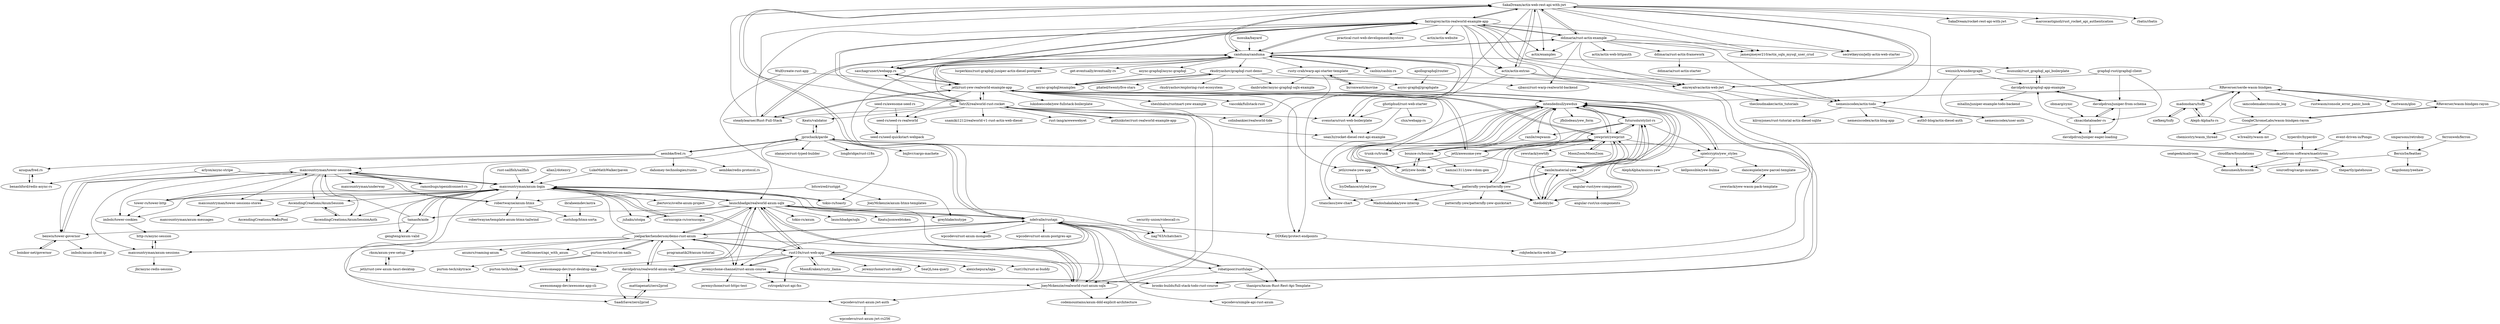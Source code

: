 digraph G {
"SakaDream/actix-web-rest-api-with-jwt" -> "emreyalvac/actix-web-jwt"
"SakaDream/actix-web-rest-api-with-jwt" -> "fairingrey/actix-realworld-example-app"
"SakaDream/actix-web-rest-api-with-jwt" -> "ddimaria/rust-actix-example"
"SakaDream/actix-web-rest-api-with-jwt" -> "canduma/canduma"
"SakaDream/actix-web-rest-api-with-jwt" -> "actix/actix-extras" ["e"=1]
"SakaDream/actix-web-rest-api-with-jwt" -> "actix/examples" ["e"=1]
"SakaDream/actix-web-rest-api-with-jwt" -> "secretkeysio/jelly-actix-web-starter"
"SakaDream/actix-web-rest-api-with-jwt" -> "SakaDream/rocket-rest-api-with-jwt"
"SakaDream/actix-web-rest-api-with-jwt" -> "nemesiscodex/actix-todo"
"SakaDream/actix-web-rest-api-with-jwt" -> "ndelvalle/rustapi"
"SakaDream/actix-web-rest-api-with-jwt" -> "jamesjmeyer210/actix_sqlx_mysql_user_crud"
"SakaDream/actix-web-rest-api-with-jwt" -> "DDtKey/protect-endpoints"
"SakaDream/actix-web-rest-api-with-jwt" -> "marcocastignoli/rust_rocket_api_authentication"
"SakaDream/actix-web-rest-api-with-jwt" -> "saschagrunert/webapp.rs" ["e"=1]
"SakaDream/actix-web-rest-api-with-jwt" -> "rbatis/rbatis" ["e"=1]
"rustwasm/gloo" -> "RReverser/serde-wasm-bindgen" ["e"=1]
"steadylearner/Rust-Full-Stack" -> "canduma/canduma" ["e"=1]
"steadylearner/Rust-Full-Stack" -> "jetli/rust-yew-realworld-example-app" ["e"=1]
"steadylearner/Rust-Full-Stack" -> "fairingrey/actix-realworld-example-app" ["e"=1]
"steadylearner/Rust-Full-Stack" -> "SakaDream/actix-web-rest-api-with-jwt" ["e"=1]
"seed-rs/seed-rs-realworld" -> "seed-rs/seed-quickstart-webpack"
"graphql-rust/graphql-client" -> "davidpdrsn/juniper-from-schema" ["e"=1]
"graphql-rust/graphql-client" -> "cksac/dataloader-rs" ["e"=1]
"graphql-rust/graphql-client" -> "async-graphql/examples" ["e"=1]
"tower-rs/tower-http" -> "maxcountryman/tower-sessions" ["e"=1]
"tower-rs/tower-http" -> "maxcountryman/axum-login" ["e"=1]
"tower-rs/tower-http" -> "imbolc/tower-cookies" ["e"=1]
"azuqua/fred.rs" -> "benashford/redis-async-rs"
"gothinkster/rust-realworld-example-app" -> "TatriX/realworld-rust-rocket"
"saschagrunert/webapp.rs" -> "fairingrey/actix-realworld-example-app" ["e"=1]
"saschagrunert/webapp.rs" -> "jetli/rust-yew-realworld-example-app" ["e"=1]
"saschagrunert/webapp.rs" -> "canduma/canduma" ["e"=1]
"fairingrey/actix-realworld-example-app" -> "SakaDream/actix-web-rest-api-with-jwt"
"fairingrey/actix-realworld-example-app" -> "canduma/canduma"
"fairingrey/actix-realworld-example-app" -> "saschagrunert/webapp.rs" ["e"=1]
"fairingrey/actix-realworld-example-app" -> "ddimaria/rust-actix-example"
"fairingrey/actix-realworld-example-app" -> "actix/examples" ["e"=1]
"fairingrey/actix-realworld-example-app" -> "nemesiscodex/actix-todo"
"fairingrey/actix-realworld-example-app" -> "emreyalvac/actix-web-jwt"
"fairingrey/actix-realworld-example-app" -> "TatriX/realworld-rust-rocket"
"fairingrey/actix-realworld-example-app" -> "jamesjmeyer210/actix_sqlx_mysql_user_crud"
"fairingrey/actix-realworld-example-app" -> "jetli/rust-yew-realworld-example-app"
"fairingrey/actix-realworld-example-app" -> "practical-rust-web-development/mystore"
"fairingrey/actix-realworld-example-app" -> "robatipoor/rustfulapi"
"fairingrey/actix-realworld-example-app" -> "actix/actix-website" ["e"=1]
"fairingrey/actix-realworld-example-app" -> "actix/actix-extras" ["e"=1]
"fairingrey/actix-realworld-example-app" -> "svenstaro/rust-web-boilerplate"
"TatriX/realworld-rust-rocket" -> "gothinkster/rust-realworld-example-app"
"TatriX/realworld-rust-rocket" -> "jetli/rust-yew-realworld-example-app"
"TatriX/realworld-rust-rocket" -> "fairingrey/actix-realworld-example-app"
"TatriX/realworld-rust-rocket" -> "svenstaro/rust-web-boilerplate"
"TatriX/realworld-rust-rocket" -> "canduma/canduma"
"TatriX/realworld-rust-rocket" -> "JoeyMckenzie/realworld-rust-axum-sqlx"
"TatriX/realworld-rust-rocket" -> "saschagrunert/webapp.rs" ["e"=1]
"TatriX/realworld-rust-rocket" -> "SakaDream/actix-web-rest-api-with-jwt"
"TatriX/realworld-rust-rocket" -> "snamiki1212/realworld-v1-rust-actix-web-diesel" ["e"=1]
"TatriX/realworld-rust-rocket" -> "rust-lang/arewewebyet" ["e"=1]
"TatriX/realworld-rust-rocket" -> "colinbankier/realworld-tide"
"TatriX/realworld-rust-rocket" -> "seed-rs/seed-rs-realworld"
"TatriX/realworld-rust-rocket" -> "steadylearner/Rust-Full-Stack" ["e"=1]
"TatriX/realworld-rust-rocket" -> "sean3z/rocket-diesel-rest-api-example"
"TatriX/realworld-rust-rocket" -> "Keats/validator" ["e"=1]
"seed-rs/awesome-seed-rs" -> "seed-rs/seed-rs-realworld"
"seed-rs/awesome-seed-rs" -> "seed-rs/seed-quickstart-webpack"
"RReverser/serde-wasm-bindgen" -> "madonoharu/tsify"
"RReverser/serde-wasm-bindgen" -> "RReverser/wasm-bindgen-rayon"
"RReverser/serde-wasm-bindgen" -> "rustwasm/gloo" ["e"=1]
"RReverser/serde-wasm-bindgen" -> "iamcodemaker/console_log"
"RReverser/serde-wasm-bindgen" -> "intendednull/yewdux"
"RReverser/serde-wasm-bindgen" -> "rustwasm/console_error_panic_hook" ["e"=1]
"RReverser/serde-wasm-bindgen" -> "GoogleChromeLabs/wasm-bindgen-rayon"
"mununki/rust_graphql_api_boilerplate" -> "davidpdrsn/graphql-app-example"
"ghotiphud/rust-web-starter" -> "sean3z/rocket-diesel-rest-api-example"
"ghotiphud/rust-web-starter" -> "svenstaro/rust-web-boilerplate"
"ghotiphud/rust-web-starter" -> "clux/webapp-rs"
"ramosbugs/openidconnect-rs" -> "maxcountryman/tower-sessions" ["e"=1]
"davidpdrsn/juniper-from-schema" -> "davidpdrsn/graphql-app-example"
"davidpdrsn/juniper-from-schema" -> "davidpdrsn/juniper-eager-loading"
"davidpdrsn/juniper-from-schema" -> "cksac/dataloader-rs"
"davidpdrsn/graphql-app-example" -> "davidpdrsn/juniper-from-schema"
"davidpdrsn/graphql-app-example" -> "mununki/rust_graphql_api_boilerplate"
"davidpdrsn/graphql-app-example" -> "mhallin/juniper-example-todo-backend"
"byronwasti/movine" -> "rusty-crab/warp-api-starter-template"
"yewstack/yew-wasm-pack-template" -> "dancespiele/yew-parcel-template"
"weiznich/wundergraph" -> "davidpdrsn/graphql-app-example"
"weiznich/wundergraph" -> "davidpdrsn/juniper-eager-loading"
"actix/actix-extras" -> "DDtKey/protect-endpoints" ["e"=1]
"actix/actix-extras" -> "SakaDream/actix-web-rest-api-with-jwt" ["e"=1]
"actix/actix-extras" -> "robjtede/actix-web-lab" ["e"=1]
"actix/actix-extras" -> "emreyalvac/actix-web-jwt" ["e"=1]
"async-graphql/async-graphql" -> "async-graphql/examples" ["e"=1]
"ndelvalle/rustapi" -> "robatipoor/rustfulapi"
"ndelvalle/rustapi" -> "thanipro/Axum-Rust-Rest-Api-Template"
"ndelvalle/rustapi" -> "joelparkerhenderson/demo-rust-axum"
"ndelvalle/rustapi" -> "launchbadge/realworld-axum-sqlx"
"ndelvalle/rustapi" -> "JoeyMckenzie/realworld-rust-axum-sqlx"
"ndelvalle/rustapi" -> "rust10x/rust-web-app"
"ndelvalle/rustapi" -> "maxcountryman/axum-login"
"ndelvalle/rustapi" -> "SakaDream/actix-web-rest-api-with-jwt"
"ndelvalle/rustapi" -> "jeremychone-channel/rust-axum-course"
"ndelvalle/rustapi" -> "wpcodevo/rust-axum-postgres-api"
"ndelvalle/rustapi" -> "wpcodevo/rust-axum-mongodb"
"ndelvalle/rustapi" -> "canduma/canduma"
"ndelvalle/rustapi" -> "wpcodevo/simple-api-rust-axum"
"ndelvalle/rustapi" -> "DDtKey/protect-endpoints"
"ndelvalle/rustapi" -> "nag763/tchatchers"
"jetli/rust-yew-realworld-example-app" -> "jetli/awesome-yew" ["e"=1]
"jetli/rust-yew-realworld-example-app" -> "saschagrunert/webapp.rs" ["e"=1]
"jetli/rust-yew-realworld-example-app" -> "intendednull/yewdux"
"jetli/rust-yew-realworld-example-app" -> "jetli/create-yew-app"
"jetli/rust-yew-realworld-example-app" -> "TatriX/realworld-rust-rocket"
"jetli/rust-yew-realworld-example-app" -> "seed-rs/seed-rs-realworld"
"jetli/rust-yew-realworld-example-app" -> "trunk-rs/trunk" ["e"=1]
"jetli/rust-yew-realworld-example-app" -> "yewprint/yewprint"
"jetli/rust-yew-realworld-example-app" -> "steadylearner/Rust-Full-Stack" ["e"=1]
"jetli/rust-yew-realworld-example-app" -> "JoeyMckenzie/realworld-rust-axum-sqlx"
"jetli/rust-yew-realworld-example-app" -> "sheshbabu/rustmart-yew-example"
"jetli/rust-yew-realworld-example-app" -> "brooks-builds/full-stack-todo-rust-course"
"jetli/rust-yew-realworld-example-app" -> "fairingrey/actix-realworld-example-app"
"jetli/rust-yew-realworld-example-app" -> "vascokk/fullstack-rust"
"jetli/rust-yew-realworld-example-app" -> "lukidoescode/yew-fullstack-boilerplate"
"jetli/awesome-yew" -> "jetli/rust-yew-realworld-example-app" ["e"=1]
"jetli/awesome-yew" -> "yewprint/yewprint" ["e"=1]
"jetli/awesome-yew" -> "intendednull/yewdux" ["e"=1]
"jetli/awesome-yew" -> "ranile/material-yew" ["e"=1]
"jetli/awesome-yew" -> "jetli/create-yew-app" ["e"=1]
"rust-sailfish/sailfish" -> "maxcountryman/axum-login" ["e"=1]
"casbin/casbin-rs" -> "canduma/canduma" ["e"=1]
"mosuka/bayard" -> "canduma/canduma" ["e"=1]
"intendednull/yewdux" -> "bounce-rs/bounce"
"intendednull/yewdux" -> "yewprint/yewprint"
"intendednull/yewdux" -> "spielcrypto/yew_styles"
"intendednull/yewdux" -> "jetli/yew-hooks"
"intendednull/yewdux" -> "jfbilodeau/yew_form"
"intendednull/yewdux" -> "titanclass/yew-chart"
"intendednull/yewdux" -> "thedodd/ybc"
"intendednull/yewdux" -> "patternfly-yew/patternfly-yew"
"intendednull/yewdux" -> "Madoshakalaka/yew-interop"
"intendednull/yewdux" -> "ranile/reqwasm"
"intendednull/yewdux" -> "ranile/material-yew"
"intendednull/yewdux" -> "futursolo/stylist-rs"
"intendednull/yewdux" -> "trunk-rs/trunk" ["e"=1]
"intendednull/yewdux" -> "jetli/rust-yew-realworld-example-app"
"canduma/canduma" -> "fairingrey/actix-realworld-example-app"
"canduma/canduma" -> "SakaDream/actix-web-rest-api-with-jwt"
"canduma/canduma" -> "async-graphql/async-graphql" ["e"=1]
"canduma/canduma" -> "lucperkins/rust-graphql-juniper-actix-diesel-postgres"
"canduma/canduma" -> "ddimaria/rust-actix-example"
"canduma/canduma" -> "steadylearner/Rust-Full-Stack" ["e"=1]
"canduma/canduma" -> "casbin/casbin-rs" ["e"=1]
"canduma/canduma" -> "rusty-crab/warp-api-starter-template"
"canduma/canduma" -> "rkudryashov/graphql-rust-demo"
"canduma/canduma" -> "saschagrunert/webapp.rs" ["e"=1]
"canduma/canduma" -> "mununki/rust_graphql_api_boilerplate"
"canduma/canduma" -> "svenstaro/rust-web-boilerplate"
"canduma/canduma" -> "actix/actix-extras" ["e"=1]
"canduma/canduma" -> "emreyalvac/actix-web-jwt"
"canduma/canduma" -> "get-eventually/eventually-rs" ["e"=1]
"emreyalvac/actix-web-jwt" -> "SakaDream/actix-web-rest-api-with-jwt"
"emreyalvac/actix-web-jwt" -> "thecloudmaker/actix_tutorials"
"emreyalvac/actix-web-jwt" -> "nemesiscodex/actix-todo"
"spielcrypto/yew_styles" -> "AlephAlpha/muicss-yew"
"spielcrypto/yew_styles" -> "dancespiele/yew-parcel-template"
"spielcrypto/yew_styles" -> "intendednull/yewdux"
"spielcrypto/yew_styles" -> "kellpossible/yew-bulma"
"yewprint/yewprint" -> "intendednull/yewdux"
"yewprint/yewprint" -> "patternfly-yew/patternfly-yew"
"yewprint/yewprint" -> "ranile/material-yew"
"yewprint/yewprint" -> "thedodd/ybc"
"yewprint/yewprint" -> "spielcrypto/yew_styles"
"yewprint/yewprint" -> "futursolo/stylist-rs"
"yewprint/yewprint" -> "jetli/awesome-yew" ["e"=1]
"yewprint/yewprint" -> "yewstack/yewtify"
"yewprint/yewprint" -> "trunk-rs/trunk" ["e"=1]
"yewprint/yewprint" -> "jetli/rust-yew-realworld-example-app"
"yewprint/yewprint" -> "MoonZoon/MoonZoon" ["e"=1]
"async-graphql/examples" -> "rkudryashov/graphql-rust-demo"
"dancespiele/yew-parcel-template" -> "yewstack/yew-wasm-pack-template"
"ranile/material-yew" -> "patternfly-yew/patternfly-yew"
"ranile/material-yew" -> "thedodd/ybc"
"ranile/material-yew" -> "yewprint/yewprint"
"ranile/material-yew" -> "intendednull/yewdux"
"ranile/material-yew" -> "futursolo/stylist-rs"
"ranile/material-yew" -> "angular-rust/yew-components"
"boinkor-net/governor" -> "benwis/tower-governor" ["e"=1]
"nemesiscodex/actix-todo" -> "nemesiscodex/actix-blog-app"
"nemesiscodex/actix-todo" -> "auth0-blog/actix-diesel-auth"
"nemesiscodex/actix-todo" -> "nemesiscodex/user-auth"
"nemesiscodex/actix-todo" -> "kilroyjones/rust-tutorial-actix-diesel-sqlite"
"thedodd/ybc" -> "ranile/material-yew"
"thedodd/ybc" -> "patternfly-yew/patternfly-yew"
"thedodd/ybc" -> "yewprint/yewprint"
"thedodd/ybc" -> "intendednull/yewdux"
"thedodd/ybc" -> "futursolo/stylist-rs"
"rusty-crab/warp-api-starter-template" -> "byronwasti/movine"
"rusty-crab/warp-api-starter-template" -> "cjbassi/rust-warp-realworld-backend"
"rusty-crab/warp-api-starter-template" -> "danbruder/async-graphql-sqlx-example"
"rusty-crab/warp-api-starter-template" -> "colinbankier/realworld-tide"
"ddimaria/rust-actix-example" -> "SakaDream/actix-web-rest-api-with-jwt"
"ddimaria/rust-actix-example" -> "ddimaria/rust-actix-framework"
"ddimaria/rust-actix-example" -> "fairingrey/actix-realworld-example-app"
"ddimaria/rust-actix-example" -> "nemesiscodex/actix-todo"
"ddimaria/rust-actix-example" -> "jamesjmeyer210/actix_sqlx_mysql_user_crud"
"ddimaria/rust-actix-example" -> "emreyalvac/actix-web-jwt"
"ddimaria/rust-actix-example" -> "secretkeysio/jelly-actix-web-starter"
"ddimaria/rust-actix-example" -> "canduma/canduma"
"ddimaria/rust-actix-example" -> "actix/examples" ["e"=1]
"ddimaria/rust-actix-example" -> "actix/actix-web-httpauth"
"ddimaria/rust-actix-example" -> "cjbassi/rust-warp-realworld-backend"
"obmarg/cynic" -> "cksac/dataloader-rs" ["e"=1]
"jetli/create-yew-app" -> "IcyDefiance/styled-yew"
"http-rs/async-session" -> "maxcountryman/axum-sessions"
"ddimaria/rust-actix-framework" -> "ddimaria/rust-actix-starter"
"arlyon/async-stripe" -> "maxcountryman/axum-login" ["e"=1]
"arlyon/async-stripe" -> "benwis/tower-governor" ["e"=1]
"angular-rust/yew-components" -> "angular-rust/ux-components"
"Wulf/create-rust-app" -> "launchbadge/realworld-axum-sqlx" ["e"=1]
"Wulf/create-rust-app" -> "jetli/rust-yew-realworld-example-app" ["e"=1]
"MoonZoon/MoonZoon" -> "yewprint/yewprint" ["e"=1]
"Aleph-Alpha/ts-rs" -> "madonoharu/tsify" ["e"=1]
"Aleph-Alpha/ts-rs" -> "RReverser/serde-wasm-bindgen" ["e"=1]
"aembke/fred.rs" -> "azuqua/fred.rs"
"aembke/fred.rs" -> "dahomey-technologies/rustis"
"aembke/fred.rs" -> "benashford/redis-async-rs"
"aembke/fred.rs" -> "maxcountryman/tower-sessions"
"aembke/fred.rs" -> "jprochazk/garde"
"aembke/fred.rs" -> "aembke/redis-protocol.rs"
"GoogleChromeLabs/wasm-bindgen-rayon" -> "RReverser/wasm-bindgen-rayon"
"GoogleChromeLabs/wasm-bindgen-rayon" -> "chemicstry/wasm_thread"
"GoogleChromeLabs/wasm-bindgen-rayon" -> "w3reality/wasm-mt"
"futursolo/stylist-rs" -> "spielcrypto/yew_styles"
"futursolo/stylist-rs" -> "bounce-rs/bounce"
"futursolo/stylist-rs" -> "ranile/material-yew"
"futursolo/stylist-rs" -> "intendednull/yewdux"
"futursolo/stylist-rs" -> "thedodd/ybc"
"futursolo/stylist-rs" -> "yewprint/yewprint"
"futursolo/stylist-rs" -> "jetli/yew-hooks"
"futursolo/stylist-rs" -> "ranile/reqwasm"
"ranile/reqwasm" -> "bounce-rs/bounce"
"rkudryashov/graphql-rust-demo" -> "rkudryashov/exploring-rust-ecosystem"
"rkudryashov/graphql-rust-demo" -> "async-graphql/graphgate"
"rkudryashov/graphql-rust-demo" -> "async-graphql/examples"
"rkudryashov/graphql-rust-demo" -> "danbruder/async-graphql-sqlx-example"
"rkudryashov/graphql-rust-demo" -> "phated/twentyfive-stars"
"tamasfe/aide" -> "gengteng/axum-valid" ["e"=1]
"tamasfe/aide" -> "maxcountryman/tower-sessions" ["e"=1]
"tamasfe/aide" -> "maxcountryman/axum-login" ["e"=1]
"tamasfe/aide" -> "benwis/tower-governor" ["e"=1]
"DDtKey/protect-endpoints" -> "robjtede/actix-web-lab"
"patternfly-yew/patternfly-yew" -> "patternfly-yew/patternfly-yew-quickstart"
"patternfly-yew/patternfly-yew" -> "titanclass/yew-chart"
"patternfly-yew/patternfly-yew" -> "ranile/material-yew"
"patternfly-yew/patternfly-yew" -> "yewprint/yewprint"
"patternfly-yew/patternfly-yew" -> "thedodd/ybc"
"patternfly-yew/patternfly-yew" -> "intendednull/yewdux"
"patternfly-yew/patternfly-yew" -> "Madoshakalaka/yew-interop"
"joelparkerhenderson/demo-rust-axum" -> "programatik29/axum-tutorial"
"joelparkerhenderson/demo-rust-axum" -> "davidpdrsn/realworld-axum-sqlx"
"joelparkerhenderson/demo-rust-axum" -> "ndelvalle/rustapi"
"joelparkerhenderson/demo-rust-axum" -> "rust10x/rust-web-app"
"joelparkerhenderson/demo-rust-axum" -> "launchbadge/realworld-axum-sqlx"
"joelparkerhenderson/demo-rust-axum" -> "SaadiSave/zero2prod"
"joelparkerhenderson/demo-rust-axum" -> "purton-tech/rust-on-nails"
"joelparkerhenderson/demo-rust-axum" -> "rksm/axum-yew-setup"
"joelparkerhenderson/demo-rust-axum" -> "maxcountryman/axum-login"
"joelparkerhenderson/demo-rust-axum" -> "axumrs/roaming-axum" ["e"=1]
"joelparkerhenderson/demo-rust-axum" -> "intelliconnect/api_with_axum"
"joelparkerhenderson/demo-rust-axum" -> "JoeyMckenzie/realworld-rust-axum-sqlx"
"joelparkerhenderson/demo-rust-axum" -> "jeremychone-channel/rust-axum-course"
"apollographql/router" -> "async-graphql/graphgate" ["e"=1]
"launchbadge/realworld-axum-sqlx" -> "JoeyMckenzie/realworld-rust-axum-sqlx"
"launchbadge/realworld-axum-sqlx" -> "davidpdrsn/realworld-axum-sqlx"
"launchbadge/realworld-axum-sqlx" -> "maxcountryman/axum-login"
"launchbadge/realworld-axum-sqlx" -> "ndelvalle/rustapi"
"launchbadge/realworld-axum-sqlx" -> "joelparkerhenderson/demo-rust-axum"
"launchbadge/realworld-axum-sqlx" -> "juhaku/utoipa" ["e"=1]
"launchbadge/realworld-axum-sqlx" -> "rust10x/rust-web-app"
"launchbadge/realworld-axum-sqlx" -> "tamasfe/aide" ["e"=1]
"launchbadge/realworld-axum-sqlx" -> "jeremychone-channel/rust-axum-course"
"launchbadge/realworld-axum-sqlx" -> "cornucopia-rs/cornucopia" ["e"=1]
"launchbadge/realworld-axum-sqlx" -> "tokio-rs/axum" ["e"=1]
"launchbadge/realworld-axum-sqlx" -> "nag763/tchatchers"
"launchbadge/realworld-axum-sqlx" -> "launchbadge/sqlx" ["e"=1]
"launchbadge/realworld-axum-sqlx" -> "Keats/jsonwebtoken" ["e"=1]
"launchbadge/realworld-axum-sqlx" -> "greyblake/nutype" ["e"=1]
"rksm/axum-yew-setup" -> "jetli/rust-yew-axum-tauri-desktop"
"AscendingCreations/AxumSession" -> "AscendingCreations/AxumSessionAuth"
"AscendingCreations/AxumSession" -> "AscendingCreations/RedisPool"
"purton-tech/rust-on-nails" -> "purton-tech/skytrace"
"purton-tech/rust-on-nails" -> "purton-tech/cloak"
"purton-tech/rust-on-nails" -> "joelparkerhenderson/demo-rust-axum"
"brooks-builds/full-stack-todo-rust-course" -> "jeremychone-channel/rust-axum-course"
"brooks-builds/full-stack-todo-rust-course" -> "jetli/rust-yew-realworld-example-app"
"allan2/dotenvy" -> "maxcountryman/axum-login" ["e"=1]
"cornucopia-rs/cornucopia" -> "maxcountryman/axum-login" ["e"=1]
"jetli/yew-hooks" -> "bounce-rs/bounce"
"jetli/yew-hooks" -> "intendednull/yewdux"
"JoeyMckenzie/realworld-rust-axum-sqlx" -> "launchbadge/realworld-axum-sqlx"
"JoeyMckenzie/realworld-rust-axum-sqlx" -> "codemountains/axum-ddd-explicit-architecture" ["e"=1]
"JoeyMckenzie/realworld-rust-axum-sqlx" -> "ndelvalle/rustapi"
"JoeyMckenzie/realworld-rust-axum-sqlx" -> "maxcountryman/axum-login"
"JoeyMckenzie/realworld-rust-axum-sqlx" -> "wpcodevo/rust-axum-jwt-auth"
"AscendingCreations/AxumSessionAuth" -> "AscendingCreations/AxumSession"
"ibraheemdev/astra" -> "rustshop/htmx-sorta"
"SaadiSave/zero2prod" -> "mattiapenati/zero2prod"
"jetli/rust-yew-axum-tauri-desktop" -> "rksm/axum-yew-setup"
"imbolc/tower-cookies" -> "http-rs/async-session"
"bounce-rs/bounce" -> "intendednull/yewdux"
"bounce-rs/bounce" -> "hamza1311/yew-vdom-gen"
"bounce-rs/bounce" -> "jetli/yew-hooks"
"madonoharu/tsify" -> "siefkenj/tsify"
"madonoharu/tsify" -> "RReverser/serde-wasm-bindgen"
"madonoharu/tsify" -> "Aleph-Alpha/ts-rs" ["e"=1]
"mattiapenati/zero2prod" -> "SaadiSave/zero2prod"
"LukeMathWalker/pavex" -> "maxcountryman/axum-login" ["e"=1]
"davidpdrsn/realworld-axum-sqlx" -> "launchbadge/realworld-axum-sqlx"
"davidpdrsn/realworld-axum-sqlx" -> "SaadiSave/zero2prod"
"davidpdrsn/realworld-axum-sqlx" -> "joelparkerhenderson/demo-rust-axum"
"davidpdrsn/realworld-axum-sqlx" -> "mattiapenati/zero2prod"
"davidpdrsn/realworld-axum-sqlx" -> "JoeyMckenzie/realworld-rust-axum-sqlx"
"security-union/videocall-rs" -> "nag763/tchatchers" ["e"=1]
"maxcountryman/axum-login" -> "maxcountryman/tower-sessions"
"maxcountryman/axum-login" -> "launchbadge/realworld-axum-sqlx"
"maxcountryman/axum-login" -> "imbolc/tower-cookies"
"maxcountryman/axum-login" -> "AscendingCreations/AxumSession"
"maxcountryman/axum-login" -> "robertwayne/axum-htmx"
"maxcountryman/axum-login" -> "maxcountryman/tower-sessions-stores"
"maxcountryman/axum-login" -> "tokio-rs/toasty" ["e"=1]
"maxcountryman/axum-login" -> "tamasfe/aide" ["e"=1]
"maxcountryman/axum-login" -> "cornucopia-rs/cornucopia" ["e"=1]
"maxcountryman/axum-login" -> "wpcodevo/rust-axum-jwt-auth"
"maxcountryman/axum-login" -> "AscendingCreations/AxumSessionAuth"
"maxcountryman/axum-login" -> "juhaku/utoipa" ["e"=1]
"maxcountryman/axum-login" -> "tower-rs/tower-http" ["e"=1]
"maxcountryman/axum-login" -> "maxcountryman/axum-sessions"
"maxcountryman/axum-login" -> "jbertovic/svelte-axum-project"
"awesomeapp-dev/rust-desktop-app" -> "awesomeapp-dev/awesome-app-cli"
"benwis/tower-governor" -> "boinkor-net/governor" ["e"=1]
"benwis/tower-governor" -> "imbolc/axum-client-ip"
"benwis/tower-governor" -> "maxcountryman/tower-sessions"
"maxcountryman/axum-sessions" -> "jbr/async-redis-session"
"maxcountryman/axum-sessions" -> "http-rs/async-session"
"awesomeapp-dev/awesome-app-cli" -> "awesomeapp-dev/rust-desktop-app"
"MoonKraken/rusty_llama" -> "rust10x/rust-web-app" ["e"=1]
"maelstrom-software/maelstrom" -> "jprochazk/garde"
"maelstrom-software/maelstrom" -> "sourcefrog/cargo-mutants" ["e"=1]
"maelstrom-software/maelstrom" -> "thepartly/gatehouse"
"maelstrom-software/maelstrom" -> "densumesh/broccoli"
"jprochazk/garde" -> "Keats/validator" ["e"=1]
"jprochazk/garde" -> "greyblake/nutype" ["e"=1]
"jprochazk/garde" -> "gengteng/axum-valid"
"jprochazk/garde" -> "bnjbvr/cargo-machete" ["e"=1]
"jprochazk/garde" -> "maelstrom-software/maelstrom"
"jprochazk/garde" -> "idanarye/rust-typed-builder" ["e"=1]
"jprochazk/garde" -> "tokio-rs/toasty" ["e"=1]
"jprochazk/garde" -> "longbridge/rust-i18n" ["e"=1]
"jprochazk/garde" -> "aembke/fred.rs"
"jeremychone-channel/rust-axum-course" -> "rust10x/rust-web-app"
"jeremychone-channel/rust-axum-course" -> "jeremychone/rust-httpc-test"
"jeremychone-channel/rust-axum-course" -> "rstropek/rust-api-fxs"
"jeremychone-channel/rust-axum-course" -> "brooks-builds/full-stack-todo-rust-course"
"rust10x/rust-web-app" -> "jeremychone-channel/rust-axum-course"
"rust10x/rust-web-app" -> "jeremychone/rust-modql" ["e"=1]
"rust10x/rust-web-app" -> "joelparkerhenderson/demo-rust-axum"
"rust10x/rust-web-app" -> "robatipoor/rustfulapi"
"rust10x/rust-web-app" -> "ndelvalle/rustapi"
"rust10x/rust-web-app" -> "JoeyMckenzie/realworld-rust-axum-sqlx"
"rust10x/rust-web-app" -> "maxcountryman/axum-login"
"rust10x/rust-web-app" -> "SeaQL/sea-query" ["e"=1]
"rust10x/rust-web-app" -> "launchbadge/realworld-axum-sqlx"
"rust10x/rust-web-app" -> "alexichepura/lapa"
"rust10x/rust-web-app" -> "davidpdrsn/realworld-axum-sqlx"
"rust10x/rust-web-app" -> "rstropek/rust-api-fxs"
"rust10x/rust-web-app" -> "rust10x/rust-ai-buddy"
"rust10x/rust-web-app" -> "awesomeapp-dev/rust-desktop-app"
"rust10x/rust-web-app" -> "MoonKraken/rusty_llama" ["e"=1]
"thanipro/Axum-Rust-Rest-Api-Template" -> "wpcodevo/simple-api-rust-axum"
"robatipoor/rustfulapi" -> "ndelvalle/rustapi"
"robatipoor/rustfulapi" -> "codemountains/axum-ddd-explicit-architecture" ["e"=1]
"robatipoor/rustfulapi" -> "thanipro/Axum-Rust-Rest-Api-Template"
"robertwayne/axum-htmx" -> "robertwayne/template-axum-htmx-tailwind"
"robertwayne/axum-htmx" -> "rustshop/htmx-sorta"
"robertwayne/axum-htmx" -> "maxcountryman/tower-sessions"
"maxcountryman/tower-sessions" -> "maxcountryman/axum-login"
"maxcountryman/tower-sessions" -> "maxcountryman/tower-sessions-stores"
"maxcountryman/tower-sessions" -> "maxcountryman/axum-sessions"
"maxcountryman/tower-sessions" -> "AscendingCreations/AxumSessionAuth"
"maxcountryman/tower-sessions" -> "imbolc/tower-cookies"
"maxcountryman/tower-sessions" -> "AscendingCreations/AxumSession"
"maxcountryman/tower-sessions" -> "ramosbugs/openidconnect-rs" ["e"=1]
"maxcountryman/tower-sessions" -> "benwis/tower-governor"
"maxcountryman/tower-sessions" -> "robertwayne/axum-htmx"
"maxcountryman/tower-sessions" -> "maxcountryman/underway"
"wpcodevo/rust-axum-jwt-auth" -> "wpcodevo/rust-axum-jwt-rs256"
"Keats/validator" -> "jprochazk/garde" ["e"=1]
"smparsons/retroboy" -> "BersisSe/feather" ["e"=1]
"cloudflare/foundations" -> "densumesh/broccoli" ["e"=1]
"bitswired/rustgpt" -> "robertwayne/axum-htmx"
"bitswired/rustgpt" -> "JoeyMckenzie/axum-htmx-templates"
"hyperdiv/hyperdiv" -> "maelstrom-software/maelstrom" ["e"=1]
"svenstaro/rust-web-boilerplate" -> "sean3z/rocket-diesel-rest-api-example"
"RReverser/wasm-bindgen-rayon" -> "GoogleChromeLabs/wasm-bindgen-rayon"
"siefkenj/tsify" -> "madonoharu/tsify"
"maxcountryman/tower-sessions-stores" -> "maxcountryman/axum-messages"
"tokio-rs/toasty" -> "maxcountryman/axum-login" ["e"=1]
"event-driven-io/Pongo" -> "maelstrom-software/maelstrom" ["e"=1]
"seatgeek/mailroom" -> "densumesh/broccoli" ["e"=1]
"cksac/dataloader-rs" -> "davidpdrsn/juniper-from-schema"
"cksac/dataloader-rs" -> "davidpdrsn/juniper-eager-loading"
"cksac/dataloader-rs" -> "davidpdrsn/graphql-app-example"
"BersisSe/feather" -> "densumesh/broccoli"
"BersisSe/feather" -> "bogzbonny/yeehaw" ["e"=1]
"benashford/redis-async-rs" -> "azuqua/fred.rs"
"ferronweb/ferron" -> "BersisSe/feather" ["e"=1]
"SakaDream/actix-web-rest-api-with-jwt" ["l"="-8.709,-8.902"]
"emreyalvac/actix-web-jwt" ["l"="-8.69,-8.884"]
"fairingrey/actix-realworld-example-app" ["l"="-8.72,-8.866"]
"ddimaria/rust-actix-example" ["l"="-8.675,-8.903"]
"canduma/canduma" ["l"="-8.662,-8.877"]
"actix/actix-extras" ["l"="-10.198,-6.174", "c"=5]
"actix/examples" ["l"="-9.907,-5.955", "c"=5]
"secretkeysio/jelly-actix-web-starter" ["l"="-8.672,-8.94"]
"SakaDream/rocket-rest-api-with-jwt" ["l"="-8.697,-8.866"]
"nemesiscodex/actix-todo" ["l"="-8.731,-8.895"]
"ndelvalle/rustapi" ["l"="-8.782,-8.958"]
"jamesjmeyer210/actix_sqlx_mysql_user_crud" ["l"="-8.694,-8.92"]
"DDtKey/protect-endpoints" ["l"="-8.716,-8.968"]
"marcocastignoli/rust_rocket_api_authentication" ["l"="-8.68,-8.853"]
"saschagrunert/webapp.rs" ["l"="-9.995,-5.91", "c"=5]
"rbatis/rbatis" ["l"="-10.248,-6.044", "c"=5]
"rustwasm/gloo" ["l"="-10.096,-5.918", "c"=5]
"RReverser/serde-wasm-bindgen" ["l"="-8.877,-8.541"]
"steadylearner/Rust-Full-Stack" ["l"="-9.794,-5.93", "c"=5]
"jetli/rust-yew-realworld-example-app" ["l"="-8.798,-8.794"]
"seed-rs/seed-rs-realworld" ["l"="-8.822,-8.819"]
"seed-rs/seed-quickstart-webpack" ["l"="-8.857,-8.824"]
"graphql-rust/graphql-client" ["l"="-10.224,-6.089", "c"=5]
"davidpdrsn/juniper-from-schema" ["l"="-8.475,-8.776"]
"cksac/dataloader-rs" ["l"="-8.468,-8.754"]
"async-graphql/examples" ["l"="-8.536,-8.927"]
"tower-rs/tower-http" ["l"="-10.201,-6.192", "c"=5]
"maxcountryman/tower-sessions" ["l"="-8.818,-9.136"]
"maxcountryman/axum-login" ["l"="-8.823,-9.055"]
"imbolc/tower-cookies" ["l"="-8.84,-9.095"]
"azuqua/fred.rs" ["l"="-8.819,-9.288"]
"benashford/redis-async-rs" ["l"="-8.815,-9.311"]
"gothinkster/rust-realworld-example-app" ["l"="-8.74,-8.798"]
"TatriX/realworld-rust-rocket" ["l"="-8.741,-8.835"]
"practical-rust-web-development/mystore" ["l"="-8.71,-8.832"]
"robatipoor/rustfulapi" ["l"="-8.768,-8.933"]
"actix/actix-website" ["l"="-10.344,-6.093", "c"=5]
"svenstaro/rust-web-boilerplate" ["l"="-8.689,-8.815"]
"JoeyMckenzie/realworld-rust-axum-sqlx" ["l"="-8.809,-8.951"]
"snamiki1212/realworld-v1-rust-actix-web-diesel" ["l"="-10.823,-6.954", "c"=5]
"rust-lang/arewewebyet" ["l"="-10.178,-4.238", "c"=227]
"colinbankier/realworld-tide" ["l"="-8.655,-8.819"]
"sean3z/rocket-diesel-rest-api-example" ["l"="-8.697,-8.786"]
"Keats/validator" ["l"="-10.163,-6.23", "c"=5]
"seed-rs/awesome-seed-rs" ["l"="-8.877,-8.811"]
"madonoharu/tsify" ["l"="-8.917,-8.529"]
"RReverser/wasm-bindgen-rayon" ["l"="-8.856,-8.5"]
"iamcodemaker/console_log" ["l"="-8.892,-8.508"]
"intendednull/yewdux" ["l"="-8.848,-8.672"]
"rustwasm/console_error_panic_hook" ["l"="-10.209,-5.672", "c"=5]
"GoogleChromeLabs/wasm-bindgen-rayon" ["l"="-8.866,-8.472"]
"mununki/rust_graphql_api_boilerplate" ["l"="-8.55,-8.821"]
"davidpdrsn/graphql-app-example" ["l"="-8.496,-8.796"]
"ghotiphud/rust-web-starter" ["l"="-8.665,-8.761"]
"clux/webapp-rs" ["l"="-8.645,-8.731"]
"ramosbugs/openidconnect-rs" ["l"="-10.306,-6.33", "c"=5]
"davidpdrsn/juniper-eager-loading" ["l"="-8.444,-8.769"]
"mhallin/juniper-example-todo-backend" ["l"="-8.479,-8.817"]
"byronwasti/movine" ["l"="-8.587,-8.826"]
"rusty-crab/warp-api-starter-template" ["l"="-8.609,-8.846"]
"yewstack/yew-wasm-pack-template" ["l"="-8.977,-8.629"]
"dancespiele/yew-parcel-template" ["l"="-8.951,-8.64"]
"weiznich/wundergraph" ["l"="-8.445,-8.797"]
"robjtede/actix-web-lab" ["l"="-8.687,-9.003"]
"async-graphql/async-graphql" ["l"="-10.13,-6.088", "c"=5]
"thanipro/Axum-Rust-Rest-Api-Template" ["l"="-8.751,-8.962"]
"joelparkerhenderson/demo-rust-axum" ["l"="-8.856,-8.983"]
"launchbadge/realworld-axum-sqlx" ["l"="-8.816,-8.987"]
"rust10x/rust-web-app" ["l"="-8.838,-8.959"]
"jeremychone-channel/rust-axum-course" ["l"="-8.832,-8.924"]
"wpcodevo/rust-axum-postgres-api" ["l"="-8.795,-8.917"]
"wpcodevo/rust-axum-mongodb" ["l"="-8.791,-8.934"]
"wpcodevo/simple-api-rust-axum" ["l"="-8.753,-8.983"]
"nag763/tchatchers" ["l"="-8.777,-9"]
"jetli/awesome-yew" ["l"="-10.085,-5.935", "c"=5]
"jetli/create-yew-app" ["l"="-8.763,-8.742"]
"trunk-rs/trunk" ["l"="-10.042,-5.961", "c"=5]
"yewprint/yewprint" ["l"="-8.835,-8.712"]
"sheshbabu/rustmart-yew-example" ["l"="-8.842,-8.775"]
"brooks-builds/full-stack-todo-rust-course" ["l"="-8.822,-8.859"]
"vascokk/fullstack-rust" ["l"="-8.806,-8.758"]
"lukidoescode/yew-fullstack-boilerplate" ["l"="-8.778,-8.768"]
"ranile/material-yew" ["l"="-8.815,-8.684"]
"rust-sailfish/sailfish" ["l"="-10.255,-6.185", "c"=5]
"casbin/casbin-rs" ["l"="-10.294,-6.147", "c"=5]
"mosuka/bayard" ["l"="-10.143,-6.106", "c"=5]
"bounce-rs/bounce" ["l"="-8.877,-8.671"]
"spielcrypto/yew_styles" ["l"="-8.893,-8.664"]
"jetli/yew-hooks" ["l"="-8.867,-8.651"]
"jfbilodeau/yew_form" ["l"="-8.859,-8.619"]
"titanclass/yew-chart" ["l"="-8.836,-8.637"]
"thedodd/ybc" ["l"="-8.833,-8.689"]
"patternfly-yew/patternfly-yew" ["l"="-8.822,-8.665"]
"Madoshakalaka/yew-interop" ["l"="-8.821,-8.643"]
"ranile/reqwasm" ["l"="-8.889,-8.693"]
"futursolo/stylist-rs" ["l"="-8.859,-8.691"]
"lucperkins/rust-graphql-juniper-actix-diesel-postgres" ["l"="-8.605,-8.905"]
"rkudryashov/graphql-rust-demo" ["l"="-8.551,-8.898"]
"get-eventually/eventually-rs" ["l"="-10.477,-6.56", "c"=5]
"thecloudmaker/actix_tutorials" ["l"="-8.646,-8.852"]
"AlephAlpha/muicss-yew" ["l"="-8.927,-8.66"]
"kellpossible/yew-bulma" ["l"="-8.91,-8.64"]
"yewstack/yewtify" ["l"="-8.876,-8.733"]
"MoonZoon/MoonZoon" ["l"="-10.139,-6.013", "c"=5]
"angular-rust/yew-components" ["l"="-8.775,-8.653"]
"boinkor-net/governor" ["l"="-10.202,-6.453", "c"=5]
"benwis/tower-governor" ["l"="-8.806,-9.174"]
"nemesiscodex/actix-blog-app" ["l"="-8.751,-8.912"]
"auth0-blog/actix-diesel-auth" ["l"="-8.768,-8.891"]
"nemesiscodex/user-auth" ["l"="-8.757,-8.873"]
"kilroyjones/rust-tutorial-actix-diesel-sqlite" ["l"="-8.731,-8.923"]
"cjbassi/rust-warp-realworld-backend" ["l"="-8.624,-8.88"]
"danbruder/async-graphql-sqlx-example" ["l"="-8.573,-8.868"]
"ddimaria/rust-actix-framework" ["l"="-8.638,-8.923"]
"actix/actix-web-httpauth" ["l"="-8.641,-8.944"]
"obmarg/cynic" ["l"="-10.29,-6.012", "c"=5]
"IcyDefiance/styled-yew" ["l"="-8.743,-8.719"]
"http-rs/async-session" ["l"="-8.876,-9.106"]
"maxcountryman/axum-sessions" ["l"="-8.855,-9.111"]
"ddimaria/rust-actix-starter" ["l"="-8.614,-8.943"]
"arlyon/async-stripe" ["l"="-10.293,-6.32", "c"=5]
"angular-rust/ux-components" ["l"="-8.755,-8.63"]
"Wulf/create-rust-app" ["l"="-10.161,-6.05", "c"=5]
"Aleph-Alpha/ts-rs" ["l"="-10.204,-6.341", "c"=5]
"aembke/fred.rs" ["l"="-8.787,-9.28"]
"dahomey-technologies/rustis" ["l"="-8.753,-9.293"]
"jprochazk/garde" ["l"="-8.77,-9.346"]
"aembke/redis-protocol.rs" ["l"="-8.76,-9.265"]
"chemicstry/wasm_thread" ["l"="-8.842,-8.441"]
"w3reality/wasm-mt" ["l"="-8.883,-8.431"]
"rkudryashov/exploring-rust-ecosystem" ["l"="-8.512,-8.896"]
"async-graphql/graphgate" ["l"="-8.5,-8.923"]
"phated/twentyfive-stars" ["l"="-8.524,-8.875"]
"tamasfe/aide" ["l"="-10.226,-6.436", "c"=5]
"gengteng/axum-valid" ["l"="-8.797,-9.372"]
"patternfly-yew/patternfly-yew-quickstart" ["l"="-8.799,-8.634"]
"programatik29/axum-tutorial" ["l"="-8.899,-8.976"]
"davidpdrsn/realworld-axum-sqlx" ["l"="-8.842,-9"]
"SaadiSave/zero2prod" ["l"="-8.867,-9.01"]
"purton-tech/rust-on-nails" ["l"="-8.93,-8.989"]
"rksm/axum-yew-setup" ["l"="-8.916,-9.029"]
"axumrs/roaming-axum" ["l"="-10.579,-5.91", "c"=5]
"intelliconnect/api_with_axum" ["l"="-8.886,-8.999"]
"apollographql/router" ["l"="-0.287,-20.237", "c"=153]
"juhaku/utoipa" ["l"="-10.095,-6.276", "c"=5]
"cornucopia-rs/cornucopia" ["l"="-10.208,-6.406", "c"=5]
"tokio-rs/axum" ["l"="-9.712,-5.883", "c"=5]
"launchbadge/sqlx" ["l"="-9.837,-5.966", "c"=5]
"Keats/jsonwebtoken" ["l"="-10.177,-6.21", "c"=5]
"greyblake/nutype" ["l"="-10.024,-6.458", "c"=5]
"jetli/rust-yew-axum-tauri-desktop" ["l"="-8.941,-9.048"]
"AscendingCreations/AxumSession" ["l"="-8.789,-9.106"]
"AscendingCreations/AxumSessionAuth" ["l"="-8.806,-9.095"]
"AscendingCreations/RedisPool" ["l"="-8.764,-9.118"]
"purton-tech/skytrace" ["l"="-8.969,-8.976"]
"purton-tech/cloak" ["l"="-8.982,-9.007"]
"allan2/dotenvy" ["l"="-10.163,-6.317", "c"=5]
"codemountains/axum-ddd-explicit-architecture" ["l"="-10.796,-6.935", "c"=5]
"wpcodevo/rust-axum-jwt-auth" ["l"="-8.794,-9.025"]
"ibraheemdev/astra" ["l"="-8.95,-9.186"]
"rustshop/htmx-sorta" ["l"="-8.91,-9.171"]
"mattiapenati/zero2prod" ["l"="-8.863,-9.027"]
"hamza1311/yew-vdom-gen" ["l"="-8.911,-8.678"]
"siefkenj/tsify" ["l"="-8.943,-8.52"]
"LukeMathWalker/pavex" ["l"="-9.96,-6.267", "c"=5]
"security-union/videocall-rs" ["l"="-10.205,-6.3", "c"=5]
"robertwayne/axum-htmx" ["l"="-8.859,-9.151"]
"maxcountryman/tower-sessions-stores" ["l"="-8.825,-9.106"]
"tokio-rs/toasty" ["l"="-10.069,-6.379", "c"=5]
"jbertovic/svelte-axum-project" ["l"="-8.866,-9.067"]
"awesomeapp-dev/rust-desktop-app" ["l"="-8.92,-8.924"]
"awesomeapp-dev/awesome-app-cli" ["l"="-8.948,-8.915"]
"imbolc/axum-client-ip" ["l"="-8.794,-9.202"]
"jbr/async-redis-session" ["l"="-8.884,-9.129"]
"MoonKraken/rusty_llama" ["l"="-10.608,-6.462", "c"=5]
"maelstrom-software/maelstrom" ["l"="-8.75,-9.397"]
"sourcefrog/cargo-mutants" ["l"="-9.923,-6.531", "c"=5]
"thepartly/gatehouse" ["l"="-8.771,-9.435"]
"densumesh/broccoli" ["l"="-8.717,-9.446"]
"bnjbvr/cargo-machete" ["l"="-10.031,-6.485", "c"=5]
"idanarye/rust-typed-builder" ["l"="-9.966,-6.485", "c"=5]
"longbridge/rust-i18n" ["l"="20.633,0.994", "c"=594]
"jeremychone/rust-httpc-test" ["l"="-8.855,-8.898"]
"rstropek/rust-api-fxs" ["l"="-8.86,-8.926"]
"jeremychone/rust-modql" ["l"="-8.737,-4.339", "c"=407]
"SeaQL/sea-query" ["l"="-10.157,-6.185", "c"=5]
"alexichepura/lapa" ["l"="-8.886,-8.938"]
"rust10x/rust-ai-buddy" ["l"="-8.87,-8.954"]
"robertwayne/template-axum-htmx-tailwind" ["l"="-8.866,-9.178"]
"maxcountryman/underway" ["l"="-8.781,-9.154"]
"wpcodevo/rust-axum-jwt-rs256" ["l"="-8.767,-9.049"]
"smparsons/retroboy" ["l"="-12.769,-7.234", "c"=86]
"BersisSe/feather" ["l"="-8.696,-9.487"]
"cloudflare/foundations" ["l"="-10.161,-6.478", "c"=5]
"bitswired/rustgpt" ["l"="-8.892,-9.214"]
"JoeyMckenzie/axum-htmx-templates" ["l"="-8.911,-9.244"]
"hyperdiv/hyperdiv" ["l"="48.364,17.674", "c"=640]
"maxcountryman/axum-messages" ["l"="-8.84,-9.129"]
"event-driven-io/Pongo" ["l"="3.844,12.781", "c"=1258]
"seatgeek/mailroom" ["l"="16.453,-10.358", "c"=198]
"bogzbonny/yeehaw" ["l"="-12.677,-7.069", "c"=86]
"ferronweb/ferron" ["l"="-10.133,-6.491", "c"=5]
}